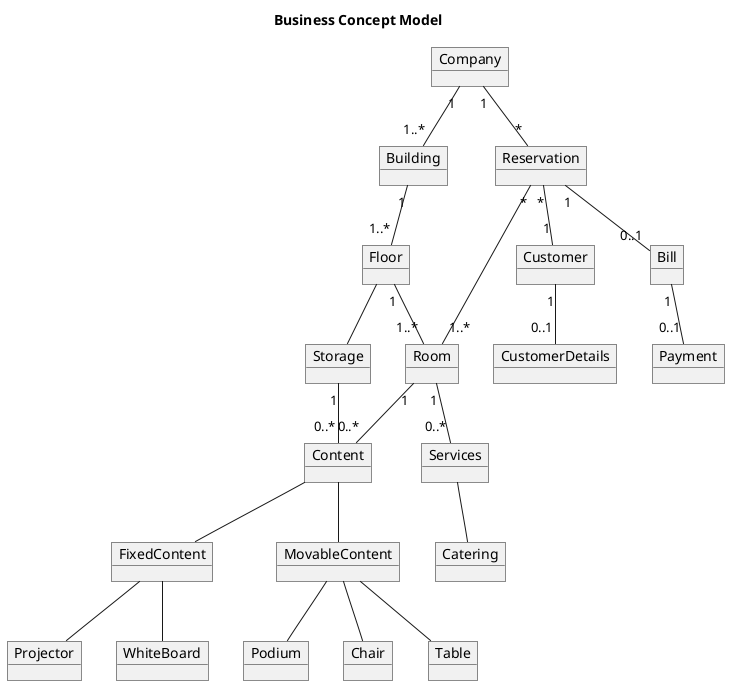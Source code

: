 @startuml

title Business Concept Model

object Customer
object CustomerDetails
object Reservation
object Bill
object Payment

object Company
object Building
object Floor
object Room

object Services
object Catering

object Content
object MovableContent
object FixedContent
object Storage
object Chair
object Table
object Podium
object WhiteBoard
object Projector

Company "1" -- "1..*" Building
Company "1" -- "*" Reservation
Reservation "*" -- "1" Customer
Reservation "1" -- "0..1" Bill
Reservation "*" -- "1..*" Room

Bill "1" -- "0..1" Payment
Customer "1" -- "0..1" CustomerDetails

MovableContent -up- Content
Chair -up- MovableContent
Table -up- MovableContent
Podium -up- MovableContent

FixedContent -up- Content
WhiteBoard -up- FixedContent
Projector -up- FixedContent

Content "0..*" -up- "1" Room
Services "0..*" -up- "1" Room
Catering -up- Services

Floor "1..*" -up- "1" Building
Room "1..*" -up- "1" Floor
Storage -up- Floor
Storage "1" -down- "0..*" Content

@enduml